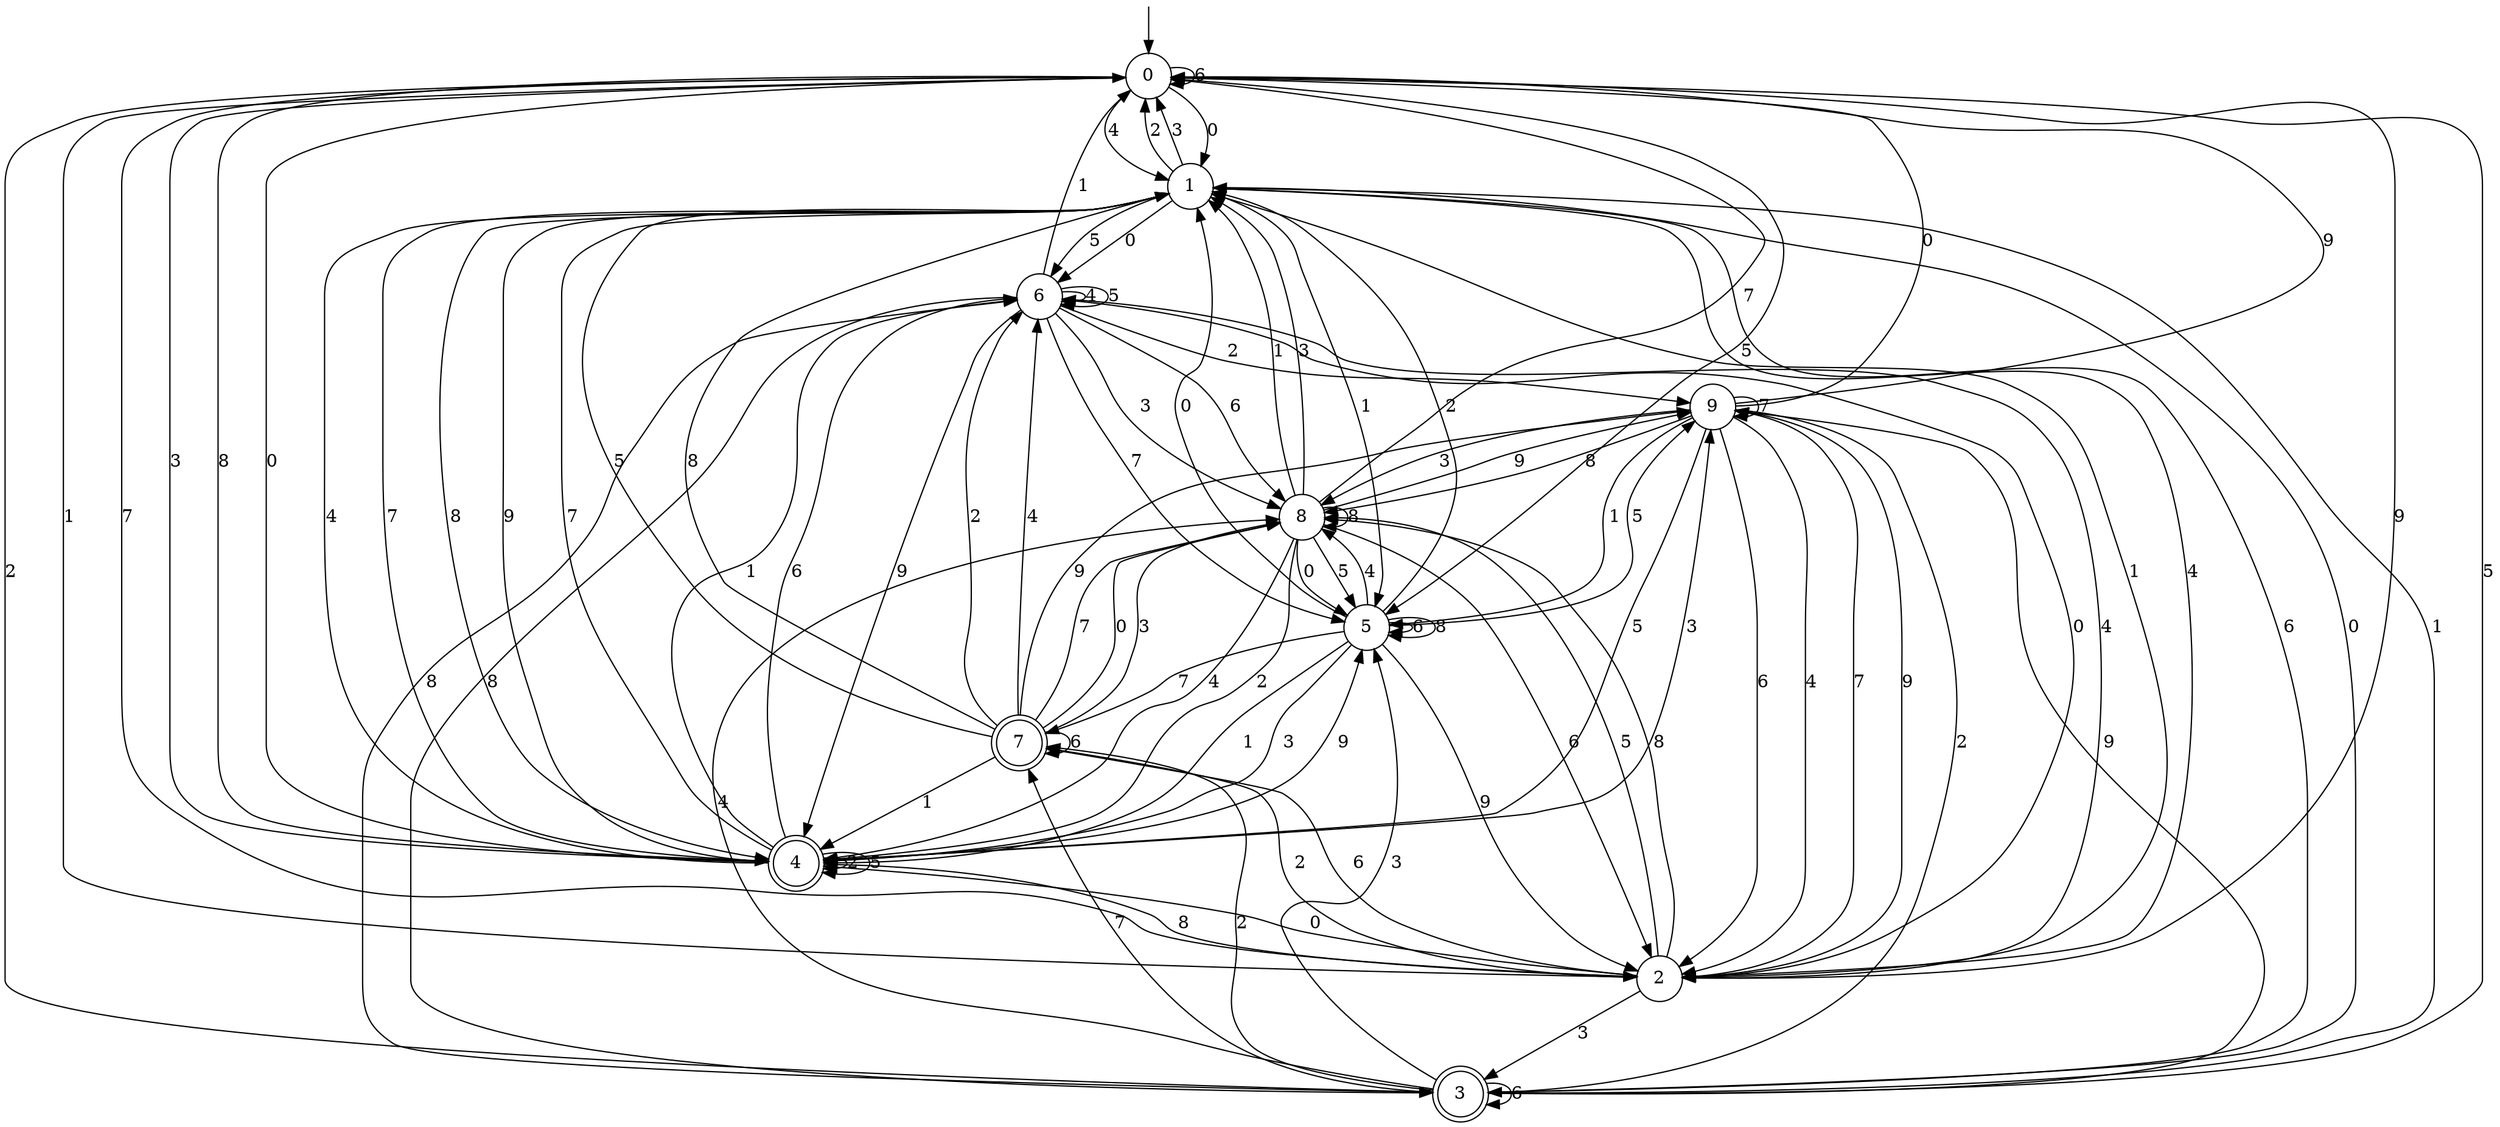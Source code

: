 digraph g {

	s0 [shape="circle" label="0"];
	s1 [shape="circle" label="1"];
	s2 [shape="circle" label="2"];
	s3 [shape="doublecircle" label="3"];
	s4 [shape="doublecircle" label="4"];
	s5 [shape="circle" label="5"];
	s6 [shape="circle" label="6"];
	s7 [shape="doublecircle" label="7"];
	s8 [shape="circle" label="8"];
	s9 [shape="circle" label="9"];
	s0 -> s1 [label="0"];
	s0 -> s2 [label="1"];
	s0 -> s3 [label="2"];
	s0 -> s4 [label="3"];
	s0 -> s1 [label="4"];
	s0 -> s5 [label="5"];
	s0 -> s0 [label="6"];
	s0 -> s2 [label="7"];
	s0 -> s4 [label="8"];
	s0 -> s2 [label="9"];
	s1 -> s6 [label="0"];
	s1 -> s5 [label="1"];
	s1 -> s0 [label="2"];
	s1 -> s0 [label="3"];
	s1 -> s2 [label="4"];
	s1 -> s6 [label="5"];
	s1 -> s3 [label="6"];
	s1 -> s4 [label="7"];
	s1 -> s4 [label="8"];
	s1 -> s4 [label="9"];
	s2 -> s4 [label="0"];
	s2 -> s1 [label="1"];
	s2 -> s7 [label="2"];
	s2 -> s3 [label="3"];
	s2 -> s6 [label="4"];
	s2 -> s8 [label="5"];
	s2 -> s7 [label="6"];
	s2 -> s9 [label="7"];
	s2 -> s8 [label="8"];
	s2 -> s9 [label="9"];
	s3 -> s1 [label="0"];
	s3 -> s1 [label="1"];
	s3 -> s7 [label="2"];
	s3 -> s5 [label="3"];
	s3 -> s8 [label="4"];
	s3 -> s0 [label="5"];
	s3 -> s3 [label="6"];
	s3 -> s7 [label="7"];
	s3 -> s6 [label="8"];
	s3 -> s9 [label="9"];
	s4 -> s0 [label="0"];
	s4 -> s6 [label="1"];
	s4 -> s4 [label="2"];
	s4 -> s9 [label="3"];
	s4 -> s1 [label="4"];
	s4 -> s4 [label="5"];
	s4 -> s6 [label="6"];
	s4 -> s1 [label="7"];
	s4 -> s2 [label="8"];
	s4 -> s5 [label="9"];
	s5 -> s1 [label="0"];
	s5 -> s4 [label="1"];
	s5 -> s1 [label="2"];
	s5 -> s4 [label="3"];
	s5 -> s8 [label="4"];
	s5 -> s9 [label="5"];
	s5 -> s5 [label="6"];
	s5 -> s7 [label="7"];
	s5 -> s5 [label="8"];
	s5 -> s2 [label="9"];
	s6 -> s2 [label="0"];
	s6 -> s0 [label="1"];
	s6 -> s9 [label="2"];
	s6 -> s8 [label="3"];
	s6 -> s6 [label="4"];
	s6 -> s6 [label="5"];
	s6 -> s8 [label="6"];
	s6 -> s5 [label="7"];
	s6 -> s3 [label="8"];
	s6 -> s4 [label="9"];
	s7 -> s8 [label="0"];
	s7 -> s4 [label="1"];
	s7 -> s6 [label="2"];
	s7 -> s8 [label="3"];
	s7 -> s6 [label="4"];
	s7 -> s1 [label="5"];
	s7 -> s7 [label="6"];
	s7 -> s8 [label="7"];
	s7 -> s1 [label="8"];
	s7 -> s9 [label="9"];
	s8 -> s5 [label="0"];
	s8 -> s1 [label="1"];
	s8 -> s4 [label="2"];
	s8 -> s1 [label="3"];
	s8 -> s4 [label="4"];
	s8 -> s5 [label="5"];
	s8 -> s2 [label="6"];
	s8 -> s0 [label="7"];
	s8 -> s8 [label="8"];
	s8 -> s9 [label="9"];
	s9 -> s0 [label="0"];
	s9 -> s5 [label="1"];
	s9 -> s3 [label="2"];
	s9 -> s8 [label="3"];
	s9 -> s2 [label="4"];
	s9 -> s4 [label="5"];
	s9 -> s2 [label="6"];
	s9 -> s9 [label="7"];
	s9 -> s8 [label="8"];
	s9 -> s0 [label="9"];

__start0 [label="" shape="none" width="0" height="0"];
__start0 -> s0;

}
